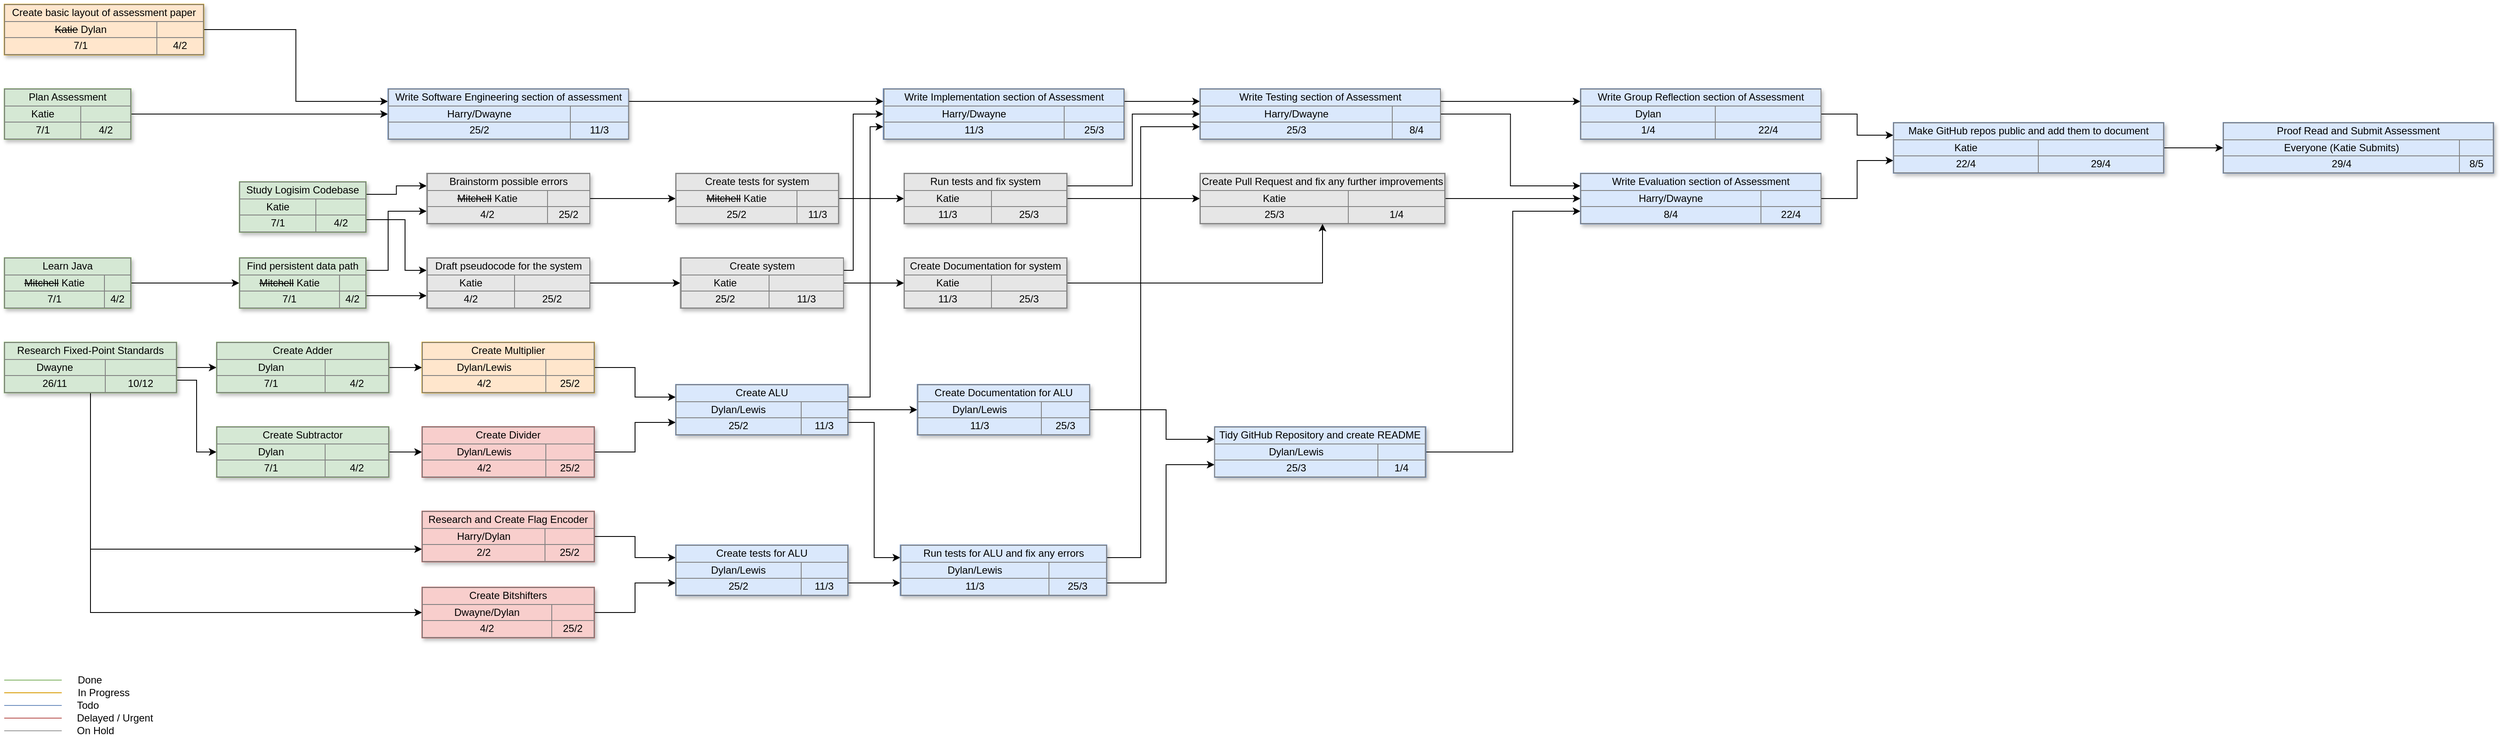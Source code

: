 <mxfile version="26.0.11">
  <diagram name="Page-1" id="9c096ad6-e400-ecc8-3e38-643d2caac077">
    <mxGraphModel dx="1514" dy="840" grid="1" gridSize="10" guides="1" tooltips="1" connect="1" arrows="1" fold="1" page="1" pageScale="1.5" pageWidth="1169" pageHeight="826" background="none" math="0" shadow="0">
      <root>
        <mxCell id="0" style=";html=1;" />
        <mxCell id="1" style=";html=1;" parent="0" />
        <mxCell id="gGv6lIWJ9ENg9R5ONtzX-25" style="edgeStyle=orthogonalEdgeStyle;rounded=0;orthogonalLoop=1;jettySize=auto;html=1;" parent="1" source="30e23a8a0b95c500-1" target="gGv6lIWJ9ENg9R5ONtzX-17" edge="1">
          <mxGeometry relative="1" as="geometry" />
        </mxCell>
        <mxCell id="30e23a8a0b95c500-1" value="&lt;table border=&quot;1&quot; width=&quot;100%&quot; style=&quot;width: 100% ; height: 100% ; border-collapse: collapse&quot;&gt;&lt;tbody&gt;&lt;tr&gt;&lt;td colspan=&quot;2&quot; align=&quot;center&quot;&gt;&lt;font style=&quot;font-size: 12px;&quot;&gt;Plan Assessment&lt;/font&gt;&lt;/td&gt;&lt;/tr&gt;&lt;tr&gt;&lt;td align=&quot;center&quot;&gt;Katie&lt;/td&gt;&lt;td align=&quot;center&quot;&gt;&lt;/td&gt;&lt;/tr&gt;&lt;tr&gt;&lt;td align=&quot;center&quot;&gt;7/1&lt;/td&gt;&lt;td align=&quot;center&quot;&gt;&lt;font style=&quot;font-size: 12px;&quot;&gt;4/2&lt;/font&gt;&lt;/td&gt;&lt;/tr&gt;&lt;/tbody&gt;&lt;/table&gt;" style="text;html=1;strokeColor=#82b366;fillColor=#d5e8d4;overflow=fill;rounded=0;shadow=1;fontSize=12;align=center;" parent="1" vertex="1">
          <mxGeometry x="46" y="110" width="150" height="60" as="geometry" />
        </mxCell>
        <mxCell id="3cfceab9cabfe5b9-59" value="" style="line;strokeWidth=1;html=1;rounded=1;fontSize=12;align=center;verticalAlign=middle;strokeColor=#82b366;endFill=1;endArrow=classic;endSize=10;startSize=10;fillColor=#d5e8d4;" parent="1" vertex="1">
          <mxGeometry x="46" y="805" width="68" height="10" as="geometry" />
        </mxCell>
        <mxCell id="3cfceab9cabfe5b9-60" value="Done" style="text;html=1;strokeColor=none;fillColor=none;align=left;verticalAlign=middle;whiteSpace=wrap;rounded=0;shadow=1;fontSize=12;" parent="1" vertex="1">
          <mxGeometry x="131" y="800" width="143" height="20" as="geometry" />
        </mxCell>
        <mxCell id="NQhK0U39sm8DPvGssOTN-1" value="" style="line;strokeWidth=1;html=1;rounded=1;fontSize=12;align=center;verticalAlign=middle;strokeColor=#d79b00;endFill=1;endArrow=classic;endSize=10;startSize=10;fillColor=#ffe6cc;" parent="1" vertex="1">
          <mxGeometry x="46" y="820" width="68" height="10" as="geometry" />
        </mxCell>
        <mxCell id="NQhK0U39sm8DPvGssOTN-2" value="In Progress" style="text;html=1;strokeColor=none;fillColor=none;align=left;verticalAlign=middle;whiteSpace=wrap;rounded=0;shadow=1;fontSize=12;" parent="1" vertex="1">
          <mxGeometry x="131" y="815" width="143" height="20" as="geometry" />
        </mxCell>
        <mxCell id="NQhK0U39sm8DPvGssOTN-3" value="" style="line;strokeWidth=1;html=1;rounded=1;fontSize=12;align=center;verticalAlign=middle;strokeColor=#6c8ebf;endFill=1;endArrow=classic;endSize=10;startSize=10;fillColor=#dae8fc;" parent="1" vertex="1">
          <mxGeometry x="46" y="835" width="68" height="10" as="geometry" />
        </mxCell>
        <mxCell id="NQhK0U39sm8DPvGssOTN-4" value="Todo" style="text;html=1;strokeColor=none;fillColor=none;align=left;verticalAlign=middle;whiteSpace=wrap;rounded=0;shadow=1;fontSize=12;" parent="1" vertex="1">
          <mxGeometry x="129.5" y="830" width="143" height="20" as="geometry" />
        </mxCell>
        <mxCell id="NQhK0U39sm8DPvGssOTN-5" value="" style="line;strokeWidth=1;html=1;rounded=1;fontSize=12;align=center;verticalAlign=middle;strokeColor=#b85450;endFill=1;endArrow=classic;endSize=10;startSize=10;fillColor=#f8cecc;" parent="1" vertex="1">
          <mxGeometry x="46" y="850" width="68" height="10" as="geometry" />
        </mxCell>
        <mxCell id="NQhK0U39sm8DPvGssOTN-6" value="Delayed / Urgent" style="text;html=1;strokeColor=none;fillColor=none;align=left;verticalAlign=middle;whiteSpace=wrap;rounded=0;shadow=1;fontSize=12;" parent="1" vertex="1">
          <mxGeometry x="129.5" y="845" width="143" height="20" as="geometry" />
        </mxCell>
        <mxCell id="NQhK0U39sm8DPvGssOTN-23" style="edgeStyle=orthogonalEdgeStyle;rounded=0;orthogonalLoop=1;jettySize=auto;html=1;entryX=0;entryY=0.5;entryDx=0;entryDy=0;" parent="1" source="NQhK0U39sm8DPvGssOTN-21" target="NQhK0U39sm8DPvGssOTN-22" edge="1">
          <mxGeometry relative="1" as="geometry" />
        </mxCell>
        <mxCell id="NQhK0U39sm8DPvGssOTN-21" value="&lt;table border=&quot;1&quot; width=&quot;100%&quot; style=&quot;width: 100% ; height: 100% ; border-collapse: collapse&quot;&gt;&lt;tbody&gt;&lt;tr&gt;&lt;td colspan=&quot;2&quot; align=&quot;center&quot;&gt;Learn Java&lt;/td&gt;&lt;/tr&gt;&lt;tr&gt;&lt;td align=&quot;center&quot;&gt;&lt;strike&gt;Mitchell&lt;/strike&gt; Katie&lt;/td&gt;&lt;td align=&quot;center&quot;&gt;&lt;/td&gt;&lt;/tr&gt;&lt;tr&gt;&lt;td align=&quot;center&quot;&gt;7/1&lt;/td&gt;&lt;td align=&quot;center&quot;&gt;&lt;font style=&quot;font-size: 12px;&quot;&gt;4/2&lt;/font&gt;&lt;/td&gt;&lt;/tr&gt;&lt;/tbody&gt;&lt;/table&gt;" style="text;html=1;strokeColor=#82b366;fillColor=#d5e8d4;overflow=fill;rounded=0;shadow=1;fontSize=12;align=center;" parent="1" vertex="1">
          <mxGeometry x="46" y="310" width="150" height="60" as="geometry" />
        </mxCell>
        <mxCell id="ScTZ5tgznF-HYX2VVi3q-26" style="edgeStyle=orthogonalEdgeStyle;rounded=0;orthogonalLoop=1;jettySize=auto;html=1;exitX=1;exitY=0.75;exitDx=0;exitDy=0;entryX=0;entryY=0.75;entryDx=0;entryDy=0;" edge="1" parent="1" source="NQhK0U39sm8DPvGssOTN-22" target="gGv6lIWJ9ENg9R5ONtzX-1">
          <mxGeometry relative="1" as="geometry" />
        </mxCell>
        <mxCell id="ScTZ5tgznF-HYX2VVi3q-29" style="edgeStyle=orthogonalEdgeStyle;rounded=0;orthogonalLoop=1;jettySize=auto;html=1;exitX=1;exitY=0.25;exitDx=0;exitDy=0;entryX=0;entryY=0.75;entryDx=0;entryDy=0;" edge="1" parent="1" source="NQhK0U39sm8DPvGssOTN-22" target="gGv6lIWJ9ENg9R5ONtzX-2">
          <mxGeometry relative="1" as="geometry">
            <Array as="points">
              <mxPoint x="500" y="325" />
              <mxPoint x="500" y="255" />
            </Array>
          </mxGeometry>
        </mxCell>
        <mxCell id="NQhK0U39sm8DPvGssOTN-22" value="&lt;table border=&quot;1&quot; width=&quot;100%&quot; style=&quot;width: 100% ; height: 100% ; border-collapse: collapse&quot;&gt;&lt;tbody&gt;&lt;tr&gt;&lt;td colspan=&quot;2&quot; align=&quot;center&quot;&gt;Find persistent data path&lt;/td&gt;&lt;/tr&gt;&lt;tr&gt;&lt;td align=&quot;center&quot;&gt;&lt;strike&gt;Mitchell&lt;/strike&gt;&amp;nbsp;Katie&lt;/td&gt;&lt;td align=&quot;center&quot;&gt;&lt;/td&gt;&lt;/tr&gt;&lt;tr&gt;&lt;td align=&quot;center&quot;&gt;7/1&lt;/td&gt;&lt;td align=&quot;center&quot;&gt;&lt;font style=&quot;font-size: 12px;&quot;&gt;4/2&lt;/font&gt;&lt;/td&gt;&lt;/tr&gt;&lt;/tbody&gt;&lt;/table&gt;" style="text;html=1;strokeColor=#82b366;fillColor=#d5e8d4;overflow=fill;rounded=0;shadow=1;fontSize=12;align=center;" parent="1" vertex="1">
          <mxGeometry x="324" y="310" width="150" height="60" as="geometry" />
        </mxCell>
        <mxCell id="NQhK0U39sm8DPvGssOTN-28" style="edgeStyle=orthogonalEdgeStyle;rounded=0;orthogonalLoop=1;jettySize=auto;html=1;entryX=0;entryY=0.5;entryDx=0;entryDy=0;" parent="1" source="NQhK0U39sm8DPvGssOTN-24" target="NQhK0U39sm8DPvGssOTN-26" edge="1">
          <mxGeometry relative="1" as="geometry" />
        </mxCell>
        <mxCell id="NQhK0U39sm8DPvGssOTN-38" style="edgeStyle=orthogonalEdgeStyle;rounded=0;orthogonalLoop=1;jettySize=auto;html=1;entryX=0;entryY=0.75;entryDx=0;entryDy=0;" parent="1" source="NQhK0U39sm8DPvGssOTN-24" target="NQhK0U39sm8DPvGssOTN-36" edge="1">
          <mxGeometry relative="1" as="geometry">
            <Array as="points">
              <mxPoint x="148" y="655" />
            </Array>
          </mxGeometry>
        </mxCell>
        <mxCell id="NQhK0U39sm8DPvGssOTN-40" style="edgeStyle=orthogonalEdgeStyle;rounded=0;orthogonalLoop=1;jettySize=auto;html=1;entryX=0;entryY=0.5;entryDx=0;entryDy=0;" parent="1" source="NQhK0U39sm8DPvGssOTN-24" target="NQhK0U39sm8DPvGssOTN-39" edge="1">
          <mxGeometry relative="1" as="geometry">
            <Array as="points">
              <mxPoint x="148" y="730" />
            </Array>
          </mxGeometry>
        </mxCell>
        <mxCell id="ScTZ5tgznF-HYX2VVi3q-30" style="edgeStyle=orthogonalEdgeStyle;rounded=0;orthogonalLoop=1;jettySize=auto;html=1;exitX=1;exitY=0.75;exitDx=0;exitDy=0;entryX=0;entryY=0.5;entryDx=0;entryDy=0;" edge="1" parent="1" source="NQhK0U39sm8DPvGssOTN-24" target="NQhK0U39sm8DPvGssOTN-27">
          <mxGeometry relative="1" as="geometry" />
        </mxCell>
        <mxCell id="NQhK0U39sm8DPvGssOTN-24" value="&lt;table border=&quot;1&quot; width=&quot;100%&quot; style=&quot;width: 100% ; height: 100% ; border-collapse: collapse&quot;&gt;&lt;tbody&gt;&lt;tr&gt;&lt;td colspan=&quot;2&quot; align=&quot;center&quot;&gt;Research Fixed-Point Standards&lt;/td&gt;&lt;/tr&gt;&lt;tr&gt;&lt;td align=&quot;center&quot;&gt;Dwayne&lt;/td&gt;&lt;td align=&quot;center&quot;&gt;&lt;/td&gt;&lt;/tr&gt;&lt;tr&gt;&lt;td align=&quot;center&quot;&gt;26/11&lt;/td&gt;&lt;td align=&quot;center&quot;&gt;&lt;font style=&quot;font-size: 12px;&quot;&gt;10/12&lt;/font&gt;&lt;/td&gt;&lt;/tr&gt;&lt;/tbody&gt;&lt;/table&gt;" style="text;html=1;strokeColor=#82b366;fillColor=#d5e8d4;overflow=fill;rounded=0;shadow=1;fontSize=12;align=center;" parent="1" vertex="1">
          <mxGeometry x="46" y="410" width="204" height="60" as="geometry" />
        </mxCell>
        <mxCell id="NQhK0U39sm8DPvGssOTN-34" style="edgeStyle=orthogonalEdgeStyle;rounded=0;orthogonalLoop=1;jettySize=auto;html=1;" parent="1" source="NQhK0U39sm8DPvGssOTN-26" target="NQhK0U39sm8DPvGssOTN-32" edge="1">
          <mxGeometry relative="1" as="geometry" />
        </mxCell>
        <mxCell id="NQhK0U39sm8DPvGssOTN-26" value="&lt;table border=&quot;1&quot; width=&quot;100%&quot; style=&quot;width: 100% ; height: 100% ; border-collapse: collapse&quot;&gt;&lt;tbody&gt;&lt;tr&gt;&lt;td colspan=&quot;2&quot; align=&quot;center&quot;&gt;Create Adder&lt;/td&gt;&lt;/tr&gt;&lt;tr&gt;&lt;td align=&quot;center&quot;&gt;Dylan&lt;/td&gt;&lt;td align=&quot;center&quot;&gt;&lt;/td&gt;&lt;/tr&gt;&lt;tr&gt;&lt;td align=&quot;center&quot;&gt;7/1&lt;/td&gt;&lt;td align=&quot;center&quot;&gt;&lt;font style=&quot;font-size: 12px;&quot;&gt;4/2&lt;/font&gt;&lt;/td&gt;&lt;/tr&gt;&lt;/tbody&gt;&lt;/table&gt;" style="text;html=1;strokeColor=#82b366;fillColor=#d5e8d4;overflow=fill;rounded=0;shadow=1;fontSize=12;align=center;" parent="1" vertex="1">
          <mxGeometry x="297" y="410" width="204" height="60" as="geometry" />
        </mxCell>
        <mxCell id="NQhK0U39sm8DPvGssOTN-35" style="edgeStyle=orthogonalEdgeStyle;rounded=0;orthogonalLoop=1;jettySize=auto;html=1;" parent="1" source="NQhK0U39sm8DPvGssOTN-27" target="NQhK0U39sm8DPvGssOTN-33" edge="1">
          <mxGeometry relative="1" as="geometry" />
        </mxCell>
        <mxCell id="NQhK0U39sm8DPvGssOTN-27" value="&lt;table border=&quot;1&quot; width=&quot;100%&quot; style=&quot;width: 100% ; height: 100% ; border-collapse: collapse&quot;&gt;&lt;tbody&gt;&lt;tr&gt;&lt;td colspan=&quot;2&quot; align=&quot;center&quot;&gt;Create Subtractor&lt;/td&gt;&lt;/tr&gt;&lt;tr&gt;&lt;td align=&quot;center&quot;&gt;Dylan&lt;/td&gt;&lt;td align=&quot;center&quot;&gt;&lt;/td&gt;&lt;/tr&gt;&lt;tr&gt;&lt;td align=&quot;center&quot;&gt;7/1&lt;/td&gt;&lt;td align=&quot;center&quot;&gt;&lt;font style=&quot;font-size: 12px;&quot;&gt;4/2&lt;/font&gt;&lt;/td&gt;&lt;/tr&gt;&lt;/tbody&gt;&lt;/table&gt;" style="text;html=1;strokeColor=#82b366;fillColor=#d5e8d4;overflow=fill;rounded=0;shadow=1;fontSize=12;align=center;" parent="1" vertex="1">
          <mxGeometry x="297" y="510" width="204" height="60" as="geometry" />
        </mxCell>
        <mxCell id="ScTZ5tgznF-HYX2VVi3q-27" style="edgeStyle=orthogonalEdgeStyle;rounded=0;orthogonalLoop=1;jettySize=auto;html=1;exitX=1;exitY=0.25;exitDx=0;exitDy=0;entryX=0;entryY=0.25;entryDx=0;entryDy=0;" edge="1" parent="1" source="NQhK0U39sm8DPvGssOTN-31" target="gGv6lIWJ9ENg9R5ONtzX-2">
          <mxGeometry relative="1" as="geometry" />
        </mxCell>
        <mxCell id="ScTZ5tgznF-HYX2VVi3q-28" style="edgeStyle=orthogonalEdgeStyle;rounded=0;orthogonalLoop=1;jettySize=auto;html=1;exitX=1;exitY=0.75;exitDx=0;exitDy=0;entryX=0;entryY=0.25;entryDx=0;entryDy=0;" edge="1" parent="1" source="NQhK0U39sm8DPvGssOTN-31" target="gGv6lIWJ9ENg9R5ONtzX-1">
          <mxGeometry relative="1" as="geometry">
            <Array as="points">
              <mxPoint x="520" y="265" />
              <mxPoint x="520" y="325" />
            </Array>
          </mxGeometry>
        </mxCell>
        <mxCell id="NQhK0U39sm8DPvGssOTN-31" value="&lt;table border=&quot;1&quot; width=&quot;100%&quot; style=&quot;width: 100% ; height: 100% ; border-collapse: collapse&quot;&gt;&lt;tbody&gt;&lt;tr&gt;&lt;td colspan=&quot;2&quot; align=&quot;center&quot;&gt;Study Logisim Codebase&lt;/td&gt;&lt;/tr&gt;&lt;tr&gt;&lt;td align=&quot;center&quot;&gt;Katie&lt;/td&gt;&lt;td align=&quot;center&quot;&gt;&lt;/td&gt;&lt;/tr&gt;&lt;tr&gt;&lt;td align=&quot;center&quot;&gt;7/1&lt;/td&gt;&lt;td align=&quot;center&quot;&gt;&lt;font style=&quot;font-size: 12px;&quot;&gt;4/2&lt;/font&gt;&lt;/td&gt;&lt;/tr&gt;&lt;/tbody&gt;&lt;/table&gt;" style="text;html=1;strokeColor=#82b366;fillColor=#d5e8d4;overflow=fill;rounded=0;shadow=1;fontSize=12;align=center;" parent="1" vertex="1">
          <mxGeometry x="324" y="220" width="150" height="60" as="geometry" />
        </mxCell>
        <mxCell id="ScTZ5tgznF-HYX2VVi3q-18" style="edgeStyle=orthogonalEdgeStyle;rounded=0;orthogonalLoop=1;jettySize=auto;html=1;exitX=1;exitY=0.5;exitDx=0;exitDy=0;entryX=0;entryY=0.25;entryDx=0;entryDy=0;" edge="1" parent="1" source="NQhK0U39sm8DPvGssOTN-32" target="NQhK0U39sm8DPvGssOTN-42">
          <mxGeometry relative="1" as="geometry" />
        </mxCell>
        <mxCell id="NQhK0U39sm8DPvGssOTN-32" value="&lt;table border=&quot;1&quot; width=&quot;100%&quot; style=&quot;width: 100% ; height: 100% ; border-collapse: collapse&quot;&gt;&lt;tbody&gt;&lt;tr&gt;&lt;td colspan=&quot;2&quot; align=&quot;center&quot;&gt;Create Multiplier&lt;/td&gt;&lt;/tr&gt;&lt;tr&gt;&lt;td align=&quot;center&quot;&gt;Dylan/Lewis&lt;/td&gt;&lt;td align=&quot;center&quot;&gt;&lt;/td&gt;&lt;/tr&gt;&lt;tr&gt;&lt;td align=&quot;center&quot;&gt;4/2&lt;/td&gt;&lt;td align=&quot;center&quot;&gt;25/2&lt;/td&gt;&lt;/tr&gt;&lt;/tbody&gt;&lt;/table&gt;" style="text;html=1;strokeColor=#D79B00;fillColor=#FFE6CC;overflow=fill;rounded=0;shadow=1;fontSize=12;align=center;" parent="1" vertex="1">
          <mxGeometry x="540" y="410" width="204" height="60" as="geometry" />
        </mxCell>
        <mxCell id="ScTZ5tgznF-HYX2VVi3q-19" style="edgeStyle=orthogonalEdgeStyle;rounded=0;orthogonalLoop=1;jettySize=auto;html=1;exitX=1;exitY=0.5;exitDx=0;exitDy=0;entryX=0;entryY=0.75;entryDx=0;entryDy=0;" edge="1" parent="1" source="NQhK0U39sm8DPvGssOTN-33" target="NQhK0U39sm8DPvGssOTN-42">
          <mxGeometry relative="1" as="geometry" />
        </mxCell>
        <mxCell id="NQhK0U39sm8DPvGssOTN-33" value="&lt;table border=&quot;1&quot; width=&quot;100%&quot; style=&quot;width: 100% ; height: 100% ; border-collapse: collapse&quot;&gt;&lt;tbody&gt;&lt;tr&gt;&lt;td colspan=&quot;2&quot; align=&quot;center&quot;&gt;Create Divider&lt;/td&gt;&lt;/tr&gt;&lt;tr&gt;&lt;td align=&quot;center&quot;&gt;Dylan/Lewis&lt;/td&gt;&lt;td align=&quot;center&quot;&gt;&lt;/td&gt;&lt;/tr&gt;&lt;tr&gt;&lt;td align=&quot;center&quot;&gt;4/2&lt;/td&gt;&lt;td align=&quot;center&quot;&gt;&lt;font style=&quot;font-size: 12px;&quot;&gt;25/2&lt;/font&gt;&lt;/td&gt;&lt;/tr&gt;&lt;/tbody&gt;&lt;/table&gt;" style="text;html=1;strokeColor=#b85450;fillColor=#f8cecc;overflow=fill;rounded=0;shadow=1;fontSize=12;align=center;" parent="1" vertex="1">
          <mxGeometry x="540" y="510" width="204" height="60" as="geometry" />
        </mxCell>
        <mxCell id="ScTZ5tgznF-HYX2VVi3q-20" style="edgeStyle=orthogonalEdgeStyle;rounded=0;orthogonalLoop=1;jettySize=auto;html=1;exitX=1;exitY=0.5;exitDx=0;exitDy=0;entryX=0;entryY=0.25;entryDx=0;entryDy=0;" edge="1" parent="1" source="NQhK0U39sm8DPvGssOTN-36" target="NQhK0U39sm8DPvGssOTN-41">
          <mxGeometry relative="1" as="geometry" />
        </mxCell>
        <mxCell id="NQhK0U39sm8DPvGssOTN-36" value="&lt;table border=&quot;1&quot; width=&quot;100%&quot; style=&quot;width: 100% ; height: 100% ; border-collapse: collapse&quot;&gt;&lt;tbody&gt;&lt;tr&gt;&lt;td colspan=&quot;2&quot; align=&quot;center&quot;&gt;Research and Create Flag Encoder&lt;/td&gt;&lt;/tr&gt;&lt;tr&gt;&lt;td align=&quot;center&quot;&gt;Harry/Dylan&lt;/td&gt;&lt;td align=&quot;center&quot;&gt;&lt;/td&gt;&lt;/tr&gt;&lt;tr&gt;&lt;td align=&quot;center&quot;&gt;2/2&lt;/td&gt;&lt;td align=&quot;center&quot;&gt;25/2&lt;/td&gt;&lt;/tr&gt;&lt;/tbody&gt;&lt;/table&gt;" style="text;html=1;strokeColor=#B85450;fillColor=#F8CECC;overflow=fill;rounded=0;shadow=1;fontSize=12;align=center;" parent="1" vertex="1">
          <mxGeometry x="540" y="610" width="204" height="60" as="geometry" />
        </mxCell>
        <mxCell id="ScTZ5tgznF-HYX2VVi3q-21" style="edgeStyle=orthogonalEdgeStyle;rounded=0;orthogonalLoop=1;jettySize=auto;html=1;exitX=1;exitY=0.5;exitDx=0;exitDy=0;entryX=0;entryY=0.75;entryDx=0;entryDy=0;" edge="1" parent="1" source="NQhK0U39sm8DPvGssOTN-39" target="NQhK0U39sm8DPvGssOTN-41">
          <mxGeometry relative="1" as="geometry" />
        </mxCell>
        <mxCell id="NQhK0U39sm8DPvGssOTN-39" value="&lt;table border=&quot;1&quot; width=&quot;100%&quot; style=&quot;width: 100% ; height: 100% ; border-collapse: collapse&quot;&gt;&lt;tbody&gt;&lt;tr&gt;&lt;td colspan=&quot;2&quot; align=&quot;center&quot;&gt;Create Bitshifters&lt;/td&gt;&lt;/tr&gt;&lt;tr&gt;&lt;td align=&quot;center&quot;&gt;Dwayne/Dylan&lt;/td&gt;&lt;td align=&quot;center&quot;&gt;&lt;/td&gt;&lt;/tr&gt;&lt;tr&gt;&lt;td align=&quot;center&quot;&gt;4/2&lt;/td&gt;&lt;td align=&quot;center&quot;&gt;25/2&lt;/td&gt;&lt;/tr&gt;&lt;/tbody&gt;&lt;/table&gt;" style="text;html=1;overflow=fill;rounded=0;shadow=1;fontSize=12;align=center;strokeColor=#B85450;fillColor=#F8CECC;" parent="1" vertex="1">
          <mxGeometry x="540" y="700" width="204" height="60" as="geometry" />
        </mxCell>
        <mxCell id="ScTZ5tgznF-HYX2VVi3q-13" style="edgeStyle=orthogonalEdgeStyle;rounded=0;orthogonalLoop=1;jettySize=auto;html=1;exitX=1;exitY=0.75;exitDx=0;exitDy=0;entryX=0;entryY=0.75;entryDx=0;entryDy=0;" edge="1" parent="1" source="NQhK0U39sm8DPvGssOTN-41" target="gGv6lIWJ9ENg9R5ONtzX-35">
          <mxGeometry relative="1" as="geometry" />
        </mxCell>
        <mxCell id="NQhK0U39sm8DPvGssOTN-41" value="&lt;table border=&quot;1&quot; width=&quot;100%&quot; style=&quot;width: 100% ; height: 100% ; border-collapse: collapse&quot;&gt;&lt;tbody&gt;&lt;tr&gt;&lt;td colspan=&quot;2&quot; align=&quot;center&quot;&gt;Create tests for ALU&lt;/td&gt;&lt;/tr&gt;&lt;tr&gt;&lt;td align=&quot;center&quot;&gt;Dylan/Lewis&lt;br&gt;&lt;/td&gt;&lt;td align=&quot;center&quot;&gt;&lt;/td&gt;&lt;/tr&gt;&lt;tr&gt;&lt;td align=&quot;center&quot;&gt;25/2&lt;/td&gt;&lt;td align=&quot;center&quot;&gt;11/3&lt;/td&gt;&lt;/tr&gt;&lt;/tbody&gt;&lt;/table&gt;" style="text;html=1;strokeColor=#6c8ebf;fillColor=#dae8fc;overflow=fill;rounded=0;shadow=1;fontSize=12;align=center;" parent="1" vertex="1">
          <mxGeometry x="840" y="650" width="204" height="60" as="geometry" />
        </mxCell>
        <mxCell id="gGv6lIWJ9ENg9R5ONtzX-36" value="" style="edgeStyle=orthogonalEdgeStyle;rounded=0;orthogonalLoop=1;jettySize=auto;html=1;" parent="1" source="NQhK0U39sm8DPvGssOTN-42" target="gGv6lIWJ9ENg9R5ONtzX-34" edge="1">
          <mxGeometry relative="1" as="geometry" />
        </mxCell>
        <mxCell id="ScTZ5tgznF-HYX2VVi3q-14" style="edgeStyle=orthogonalEdgeStyle;rounded=0;orthogonalLoop=1;jettySize=auto;html=1;exitX=1;exitY=0.75;exitDx=0;exitDy=0;entryX=0;entryY=0.25;entryDx=0;entryDy=0;" edge="1" parent="1" source="NQhK0U39sm8DPvGssOTN-42" target="gGv6lIWJ9ENg9R5ONtzX-35">
          <mxGeometry relative="1" as="geometry" />
        </mxCell>
        <mxCell id="ScTZ5tgznF-HYX2VVi3q-15" style="edgeStyle=orthogonalEdgeStyle;rounded=0;orthogonalLoop=1;jettySize=auto;html=1;exitX=1;exitY=0.25;exitDx=0;exitDy=0;entryX=0;entryY=0.75;entryDx=0;entryDy=0;" edge="1" parent="1" source="NQhK0U39sm8DPvGssOTN-42" target="gGv6lIWJ9ENg9R5ONtzX-27">
          <mxGeometry relative="1" as="geometry">
            <Array as="points">
              <mxPoint x="1070" y="475" />
              <mxPoint x="1070" y="155" />
            </Array>
          </mxGeometry>
        </mxCell>
        <mxCell id="NQhK0U39sm8DPvGssOTN-42" value="&lt;table border=&quot;1&quot; width=&quot;100%&quot; style=&quot;width: 100% ; height: 100% ; border-collapse: collapse&quot;&gt;&lt;tbody&gt;&lt;tr&gt;&lt;td colspan=&quot;2&quot; align=&quot;center&quot;&gt;Create ALU&lt;/td&gt;&lt;/tr&gt;&lt;tr&gt;&lt;td align=&quot;center&quot;&gt;Dylan/Lewis&lt;/td&gt;&lt;td align=&quot;center&quot;&gt;&lt;/td&gt;&lt;/tr&gt;&lt;tr&gt;&lt;td align=&quot;center&quot;&gt;25/2&lt;/td&gt;&lt;td align=&quot;center&quot;&gt;&lt;font style=&quot;font-size: 12px;&quot;&gt;11/3&lt;/font&gt;&lt;/td&gt;&lt;/tr&gt;&lt;/tbody&gt;&lt;/table&gt;" style="text;html=1;strokeColor=#6c8ebf;fillColor=#dae8fc;overflow=fill;rounded=0;shadow=1;fontSize=12;align=center;" parent="1" vertex="1">
          <mxGeometry x="840" y="460" width="204" height="60" as="geometry" />
        </mxCell>
        <mxCell id="gGv6lIWJ9ENg9R5ONtzX-22" style="edgeStyle=orthogonalEdgeStyle;rounded=0;orthogonalLoop=1;jettySize=auto;html=1;" parent="1" source="gGv6lIWJ9ENg9R5ONtzX-1" target="gGv6lIWJ9ENg9R5ONtzX-19" edge="1">
          <mxGeometry relative="1" as="geometry" />
        </mxCell>
        <mxCell id="gGv6lIWJ9ENg9R5ONtzX-1" value="&lt;table border=&quot;1&quot; width=&quot;100%&quot; style=&quot;width: 100% ; height: 100% ; border-collapse: collapse&quot;&gt;&lt;tbody&gt;&lt;tr&gt;&lt;td colspan=&quot;2&quot; align=&quot;center&quot;&gt;Draft pseudocode for the system&lt;/td&gt;&lt;/tr&gt;&lt;tr&gt;&lt;td align=&quot;center&quot;&gt;Katie&lt;/td&gt;&lt;td align=&quot;center&quot;&gt;&lt;/td&gt;&lt;/tr&gt;&lt;tr&gt;&lt;td align=&quot;center&quot;&gt;4/2&lt;/td&gt;&lt;td align=&quot;center&quot;&gt;&lt;font style=&quot;font-size: 12px;&quot;&gt;25/2&lt;/font&gt;&lt;/td&gt;&lt;/tr&gt;&lt;/tbody&gt;&lt;/table&gt;" style="text;html=1;strokeColor=#999999;fillColor=#E6E6E6;overflow=fill;rounded=0;shadow=1;fontSize=12;align=center;" parent="1" vertex="1">
          <mxGeometry x="545.5" y="310" width="193" height="60" as="geometry" />
        </mxCell>
        <mxCell id="gGv6lIWJ9ENg9R5ONtzX-23" style="edgeStyle=orthogonalEdgeStyle;rounded=0;orthogonalLoop=1;jettySize=auto;html=1;" parent="1" source="gGv6lIWJ9ENg9R5ONtzX-2" target="gGv6lIWJ9ENg9R5ONtzX-3" edge="1">
          <mxGeometry relative="1" as="geometry" />
        </mxCell>
        <mxCell id="gGv6lIWJ9ENg9R5ONtzX-2" value="&lt;table border=&quot;1&quot; width=&quot;100%&quot; style=&quot;width: 100% ; height: 100% ; border-collapse: collapse&quot;&gt;&lt;tbody&gt;&lt;tr&gt;&lt;td colspan=&quot;2&quot; align=&quot;center&quot;&gt;Brainstorm possible errors&lt;/td&gt;&lt;/tr&gt;&lt;tr&gt;&lt;td align=&quot;center&quot;&gt;&lt;strike&gt;Mitchell&lt;/strike&gt;&amp;nbsp;Katie&lt;/td&gt;&lt;td align=&quot;center&quot;&gt;&lt;/td&gt;&lt;/tr&gt;&lt;tr&gt;&lt;td align=&quot;center&quot;&gt;4/2&lt;/td&gt;&lt;td align=&quot;center&quot;&gt;&lt;font style=&quot;font-size: 12px;&quot;&gt;25/2&lt;/font&gt;&lt;/td&gt;&lt;/tr&gt;&lt;/tbody&gt;&lt;/table&gt;" style="text;html=1;strokeColor=#999999;fillColor=#E6E6E6;overflow=fill;rounded=0;shadow=1;fontSize=12;align=center;" parent="1" vertex="1">
          <mxGeometry x="545.5" y="210" width="193" height="60" as="geometry" />
        </mxCell>
        <mxCell id="gGv6lIWJ9ENg9R5ONtzX-10" style="edgeStyle=orthogonalEdgeStyle;rounded=0;orthogonalLoop=1;jettySize=auto;html=1;entryX=0;entryY=0.5;entryDx=0;entryDy=0;" parent="1" source="gGv6lIWJ9ENg9R5ONtzX-3" target="gGv6lIWJ9ENg9R5ONtzX-4" edge="1">
          <mxGeometry relative="1" as="geometry" />
        </mxCell>
        <mxCell id="gGv6lIWJ9ENg9R5ONtzX-3" value="&lt;table border=&quot;1&quot; width=&quot;100%&quot; style=&quot;width: 100% ; height: 100% ; border-collapse: collapse&quot;&gt;&lt;tbody&gt;&lt;tr&gt;&lt;td colspan=&quot;2&quot; align=&quot;center&quot;&gt;Create tests for system&lt;/td&gt;&lt;/tr&gt;&lt;tr&gt;&lt;td align=&quot;center&quot;&gt;&lt;strike&gt;Mitchell&lt;/strike&gt;&amp;nbsp;Katie&lt;/td&gt;&lt;td align=&quot;center&quot;&gt;&lt;/td&gt;&lt;/tr&gt;&lt;tr&gt;&lt;td align=&quot;center&quot;&gt;25/2&lt;/td&gt;&lt;td align=&quot;center&quot;&gt;&lt;font style=&quot;font-size: 12px;&quot;&gt;11/3&lt;/font&gt;&lt;/td&gt;&lt;/tr&gt;&lt;/tbody&gt;&lt;/table&gt;" style="text;html=1;strokeColor=#999999;fillColor=#E6E6E6;overflow=fill;rounded=0;shadow=1;fontSize=12;align=center;" parent="1" vertex="1">
          <mxGeometry x="840" y="210" width="193" height="60" as="geometry" />
        </mxCell>
        <mxCell id="gGv6lIWJ9ENg9R5ONtzX-11" style="edgeStyle=orthogonalEdgeStyle;rounded=0;orthogonalLoop=1;jettySize=auto;html=1;entryX=0;entryY=0.5;entryDx=0;entryDy=0;" parent="1" source="gGv6lIWJ9ENg9R5ONtzX-4" target="gGv6lIWJ9ENg9R5ONtzX-5" edge="1">
          <mxGeometry relative="1" as="geometry" />
        </mxCell>
        <mxCell id="ScTZ5tgznF-HYX2VVi3q-10" style="edgeStyle=orthogonalEdgeStyle;rounded=0;orthogonalLoop=1;jettySize=auto;html=1;exitX=1;exitY=0.25;exitDx=0;exitDy=0;entryX=0;entryY=0.5;entryDx=0;entryDy=0;" edge="1" parent="1" source="gGv6lIWJ9ENg9R5ONtzX-4" target="gGv6lIWJ9ENg9R5ONtzX-42">
          <mxGeometry relative="1" as="geometry">
            <Array as="points">
              <mxPoint x="1380" y="225" />
              <mxPoint x="1380" y="140" />
            </Array>
          </mxGeometry>
        </mxCell>
        <mxCell id="gGv6lIWJ9ENg9R5ONtzX-4" value="&lt;table border=&quot;1&quot; width=&quot;100%&quot; style=&quot;width: 100% ; height: 100% ; border-collapse: collapse&quot;&gt;&lt;tbody&gt;&lt;tr&gt;&lt;td colspan=&quot;2&quot; align=&quot;center&quot;&gt;Run tests and fix system&lt;/td&gt;&lt;/tr&gt;&lt;tr&gt;&lt;td align=&quot;center&quot;&gt;Katie&lt;/td&gt;&lt;td align=&quot;center&quot;&gt;&lt;/td&gt;&lt;/tr&gt;&lt;tr&gt;&lt;td align=&quot;center&quot;&gt;11/3&lt;/td&gt;&lt;td align=&quot;center&quot;&gt;&lt;font style=&quot;font-size: 12px;&quot;&gt;25/3&lt;/font&gt;&lt;/td&gt;&lt;/tr&gt;&lt;/tbody&gt;&lt;/table&gt;" style="text;html=1;strokeColor=#999999;fillColor=#E6E6E6;overflow=fill;rounded=0;shadow=1;fontSize=12;align=center;" parent="1" vertex="1">
          <mxGeometry x="1110" y="210" width="193" height="60" as="geometry" />
        </mxCell>
        <mxCell id="ScTZ5tgznF-HYX2VVi3q-4" style="edgeStyle=orthogonalEdgeStyle;rounded=0;orthogonalLoop=1;jettySize=auto;html=1;entryX=0;entryY=0.5;entryDx=0;entryDy=0;" edge="1" parent="1" source="gGv6lIWJ9ENg9R5ONtzX-5" target="gGv6lIWJ9ENg9R5ONtzX-46">
          <mxGeometry relative="1" as="geometry" />
        </mxCell>
        <mxCell id="gGv6lIWJ9ENg9R5ONtzX-5" value="&lt;table border=&quot;1&quot; width=&quot;100%&quot; style=&quot;width: 100% ; height: 100% ; border-collapse: collapse&quot;&gt;&lt;tbody&gt;&lt;tr&gt;&lt;td colspan=&quot;2&quot; align=&quot;center&quot;&gt;Create Pull Request and fix any further improvements&lt;/td&gt;&lt;/tr&gt;&lt;tr&gt;&lt;td align=&quot;center&quot;&gt;Katie&lt;/td&gt;&lt;td align=&quot;center&quot;&gt;&lt;/td&gt;&lt;/tr&gt;&lt;tr&gt;&lt;td align=&quot;center&quot;&gt;25/3&lt;/td&gt;&lt;td align=&quot;center&quot;&gt;&lt;font style=&quot;font-size: 12px;&quot;&gt;1/4&lt;/font&gt;&lt;/td&gt;&lt;/tr&gt;&lt;/tbody&gt;&lt;/table&gt;" style="text;html=1;strokeColor=#999999;fillColor=#E6E6E6;overflow=fill;rounded=0;shadow=1;fontSize=12;align=center;" parent="1" vertex="1">
          <mxGeometry x="1460" y="210" width="290" height="60" as="geometry" />
        </mxCell>
        <mxCell id="gGv6lIWJ9ENg9R5ONtzX-14" style="edgeStyle=orthogonalEdgeStyle;rounded=0;orthogonalLoop=1;jettySize=auto;html=1;" parent="1" source="gGv6lIWJ9ENg9R5ONtzX-12" target="gGv6lIWJ9ENg9R5ONtzX-5" edge="1">
          <mxGeometry relative="1" as="geometry" />
        </mxCell>
        <mxCell id="gGv6lIWJ9ENg9R5ONtzX-12" value="&lt;table border=&quot;1&quot; width=&quot;100%&quot; style=&quot;width: 100% ; height: 100% ; border-collapse: collapse&quot;&gt;&lt;tbody&gt;&lt;tr&gt;&lt;td colspan=&quot;2&quot; align=&quot;center&quot;&gt;Create Documentation for system&lt;/td&gt;&lt;/tr&gt;&lt;tr&gt;&lt;td align=&quot;center&quot;&gt;Katie&lt;/td&gt;&lt;td align=&quot;center&quot;&gt;&lt;/td&gt;&lt;/tr&gt;&lt;tr&gt;&lt;td align=&quot;center&quot;&gt;11/3&lt;/td&gt;&lt;td align=&quot;center&quot;&gt;&lt;font style=&quot;font-size: 12px;&quot;&gt;25/3&lt;/font&gt;&lt;/td&gt;&lt;/tr&gt;&lt;/tbody&gt;&lt;/table&gt;" style="text;html=1;strokeColor=#999999;fillColor=#E6E6E6;overflow=fill;rounded=0;shadow=1;fontSize=12;align=center;" parent="1" vertex="1">
          <mxGeometry x="1110" y="310" width="193" height="60" as="geometry" />
        </mxCell>
        <mxCell id="ScTZ5tgznF-HYX2VVi3q-31" style="edgeStyle=orthogonalEdgeStyle;rounded=0;orthogonalLoop=1;jettySize=auto;html=1;entryX=0;entryY=0.25;entryDx=0;entryDy=0;" edge="1" parent="1" source="gGv6lIWJ9ENg9R5ONtzX-15" target="gGv6lIWJ9ENg9R5ONtzX-17">
          <mxGeometry relative="1" as="geometry" />
        </mxCell>
        <mxCell id="gGv6lIWJ9ENg9R5ONtzX-15" value="&lt;table border=&quot;1&quot; width=&quot;100%&quot; style=&quot;width: 100% ; height: 100% ; border-collapse: collapse&quot;&gt;&lt;tbody&gt;&lt;tr&gt;&lt;td colspan=&quot;2&quot; align=&quot;center&quot;&gt;Create basic layout of assessment paper&lt;/td&gt;&lt;/tr&gt;&lt;tr&gt;&lt;td align=&quot;center&quot;&gt;&lt;strike&gt;Katie&lt;/strike&gt; Dylan&lt;/td&gt;&lt;td align=&quot;center&quot;&gt;&lt;/td&gt;&lt;/tr&gt;&lt;tr&gt;&lt;td align=&quot;center&quot;&gt;7/1&lt;/td&gt;&lt;td align=&quot;center&quot;&gt;&lt;font style=&quot;font-size: 12px;&quot;&gt;4/2&lt;/font&gt;&lt;/td&gt;&lt;/tr&gt;&lt;/tbody&gt;&lt;/table&gt;" style="text;html=1;strokeColor=#D79B00;fillColor=#FFE6CC;overflow=fill;rounded=0;shadow=1;fontSize=12;align=center;" parent="1" vertex="1">
          <mxGeometry x="46" y="10" width="236" height="60" as="geometry" />
        </mxCell>
        <mxCell id="ScTZ5tgznF-HYX2VVi3q-16" style="edgeStyle=orthogonalEdgeStyle;rounded=0;orthogonalLoop=1;jettySize=auto;html=1;exitX=1;exitY=0.25;exitDx=0;exitDy=0;entryX=0;entryY=0.25;entryDx=0;entryDy=0;" edge="1" parent="1" source="gGv6lIWJ9ENg9R5ONtzX-17" target="gGv6lIWJ9ENg9R5ONtzX-27">
          <mxGeometry relative="1" as="geometry" />
        </mxCell>
        <mxCell id="gGv6lIWJ9ENg9R5ONtzX-17" value="&lt;table border=&quot;1&quot; width=&quot;100%&quot; style=&quot;width: 100% ; height: 100% ; border-collapse: collapse&quot;&gt;&lt;tbody&gt;&lt;tr&gt;&lt;td colspan=&quot;2&quot; align=&quot;center&quot;&gt;Write Software Engineering section of assessment&lt;/td&gt;&lt;/tr&gt;&lt;tr&gt;&lt;td align=&quot;center&quot;&gt;Harry/Dwayne&lt;/td&gt;&lt;td align=&quot;center&quot;&gt;&lt;/td&gt;&lt;/tr&gt;&lt;tr&gt;&lt;td align=&quot;center&quot;&gt;25/2&lt;/td&gt;&lt;td align=&quot;center&quot;&gt;&lt;font style=&quot;font-size: 12px;&quot;&gt;11/3&lt;/font&gt;&lt;/td&gt;&lt;/tr&gt;&lt;/tbody&gt;&lt;/table&gt;" style="text;html=1;strokeColor=#6c8ebf;fillColor=#dae8fc;overflow=fill;rounded=0;shadow=1;fontSize=12;align=center;" parent="1" vertex="1">
          <mxGeometry x="499.75" y="110" width="284.5" height="60" as="geometry" />
        </mxCell>
        <mxCell id="gGv6lIWJ9ENg9R5ONtzX-24" style="edgeStyle=orthogonalEdgeStyle;rounded=0;orthogonalLoop=1;jettySize=auto;html=1;" parent="1" source="gGv6lIWJ9ENg9R5ONtzX-19" target="gGv6lIWJ9ENg9R5ONtzX-12" edge="1">
          <mxGeometry relative="1" as="geometry" />
        </mxCell>
        <mxCell id="ScTZ5tgznF-HYX2VVi3q-17" style="edgeStyle=orthogonalEdgeStyle;rounded=0;orthogonalLoop=1;jettySize=auto;html=1;exitX=1;exitY=0.25;exitDx=0;exitDy=0;entryX=0;entryY=0.5;entryDx=0;entryDy=0;" edge="1" parent="1" source="gGv6lIWJ9ENg9R5ONtzX-19" target="gGv6lIWJ9ENg9R5ONtzX-27">
          <mxGeometry relative="1" as="geometry">
            <Array as="points">
              <mxPoint x="1050" y="325" />
              <mxPoint x="1050" y="140" />
            </Array>
          </mxGeometry>
        </mxCell>
        <mxCell id="gGv6lIWJ9ENg9R5ONtzX-19" value="&lt;table border=&quot;1&quot; width=&quot;100%&quot; style=&quot;width: 100% ; height: 100% ; border-collapse: collapse&quot;&gt;&lt;tbody&gt;&lt;tr&gt;&lt;td colspan=&quot;2&quot; align=&quot;center&quot;&gt;Create system&lt;/td&gt;&lt;/tr&gt;&lt;tr&gt;&lt;td align=&quot;center&quot;&gt;Katie&lt;/td&gt;&lt;td align=&quot;center&quot;&gt;&lt;/td&gt;&lt;/tr&gt;&lt;tr&gt;&lt;td align=&quot;center&quot;&gt;25/2&lt;/td&gt;&lt;td align=&quot;center&quot;&gt;&lt;font style=&quot;font-size: 12px;&quot;&gt;11/3&lt;/font&gt;&lt;/td&gt;&lt;/tr&gt;&lt;/tbody&gt;&lt;/table&gt;" style="text;html=1;strokeColor=#999999;fillColor=#E6E6E6;overflow=fill;rounded=0;shadow=1;fontSize=12;align=center;" parent="1" vertex="1">
          <mxGeometry x="845.5" y="310" width="193" height="60" as="geometry" />
        </mxCell>
        <mxCell id="ScTZ5tgznF-HYX2VVi3q-9" style="edgeStyle=orthogonalEdgeStyle;rounded=0;orthogonalLoop=1;jettySize=auto;html=1;exitX=1;exitY=0.25;exitDx=0;exitDy=0;entryX=0;entryY=0.25;entryDx=0;entryDy=0;" edge="1" parent="1" source="gGv6lIWJ9ENg9R5ONtzX-27" target="gGv6lIWJ9ENg9R5ONtzX-42">
          <mxGeometry relative="1" as="geometry" />
        </mxCell>
        <mxCell id="gGv6lIWJ9ENg9R5ONtzX-27" value="&lt;table border=&quot;1&quot; width=&quot;100%&quot; style=&quot;width: 100% ; height: 100% ; border-collapse: collapse&quot;&gt;&lt;tbody&gt;&lt;tr&gt;&lt;td colspan=&quot;2&quot; align=&quot;center&quot;&gt;Write Implementation section of Assessment&lt;/td&gt;&lt;/tr&gt;&lt;tr&gt;&lt;td align=&quot;center&quot;&gt;Harry/Dwayne&lt;br&gt;&lt;/td&gt;&lt;td align=&quot;center&quot;&gt;&lt;/td&gt;&lt;/tr&gt;&lt;tr&gt;&lt;td align=&quot;center&quot;&gt;11/3&lt;/td&gt;&lt;td align=&quot;center&quot;&gt;&lt;font style=&quot;font-size: 12px;&quot;&gt;25/3&lt;/font&gt;&lt;/td&gt;&lt;/tr&gt;&lt;/tbody&gt;&lt;/table&gt;" style="text;html=1;strokeColor=#6c8ebf;fillColor=#dae8fc;overflow=fill;rounded=0;shadow=1;fontSize=12;align=center;" parent="1" vertex="1">
          <mxGeometry x="1085.5" y="110" width="284.5" height="60" as="geometry" />
        </mxCell>
        <mxCell id="ScTZ5tgznF-HYX2VVi3q-7" style="edgeStyle=orthogonalEdgeStyle;rounded=0;orthogonalLoop=1;jettySize=auto;html=1;entryX=0;entryY=0.25;entryDx=0;entryDy=0;" edge="1" parent="1" source="gGv6lIWJ9ENg9R5ONtzX-34" target="gGv6lIWJ9ENg9R5ONtzX-39">
          <mxGeometry relative="1" as="geometry">
            <Array as="points">
              <mxPoint x="1420" y="490" />
              <mxPoint x="1420" y="525" />
            </Array>
          </mxGeometry>
        </mxCell>
        <mxCell id="gGv6lIWJ9ENg9R5ONtzX-34" value="&lt;table border=&quot;1&quot; width=&quot;100%&quot; style=&quot;width: 100% ; height: 100% ; border-collapse: collapse&quot;&gt;&lt;tbody&gt;&lt;tr&gt;&lt;td colspan=&quot;2&quot; align=&quot;center&quot;&gt;Create Documentation for ALU&lt;/td&gt;&lt;/tr&gt;&lt;tr&gt;&lt;td align=&quot;center&quot;&gt;Dylan/Lewis&lt;br&gt;&lt;/td&gt;&lt;td align=&quot;center&quot;&gt;&lt;/td&gt;&lt;/tr&gt;&lt;tr&gt;&lt;td align=&quot;center&quot;&gt;11/3&lt;/td&gt;&lt;td align=&quot;center&quot;&gt;25/3&lt;/td&gt;&lt;/tr&gt;&lt;/tbody&gt;&lt;/table&gt;" style="text;html=1;strokeColor=#6c8ebf;fillColor=#dae8fc;overflow=fill;rounded=0;shadow=1;fontSize=12;align=center;" parent="1" vertex="1">
          <mxGeometry x="1125.75" y="460" width="204" height="60" as="geometry" />
        </mxCell>
        <mxCell id="ScTZ5tgznF-HYX2VVi3q-11" style="edgeStyle=orthogonalEdgeStyle;rounded=0;orthogonalLoop=1;jettySize=auto;html=1;exitX=1;exitY=0.75;exitDx=0;exitDy=0;entryX=0;entryY=0.75;entryDx=0;entryDy=0;" edge="1" parent="1" source="gGv6lIWJ9ENg9R5ONtzX-35" target="gGv6lIWJ9ENg9R5ONtzX-39">
          <mxGeometry relative="1" as="geometry">
            <Array as="points">
              <mxPoint x="1420" y="695" />
              <mxPoint x="1420" y="555" />
            </Array>
          </mxGeometry>
        </mxCell>
        <mxCell id="ScTZ5tgznF-HYX2VVi3q-12" style="edgeStyle=orthogonalEdgeStyle;rounded=0;orthogonalLoop=1;jettySize=auto;html=1;exitX=1;exitY=0.25;exitDx=0;exitDy=0;entryX=0;entryY=0.75;entryDx=0;entryDy=0;" edge="1" parent="1" source="gGv6lIWJ9ENg9R5ONtzX-35" target="gGv6lIWJ9ENg9R5ONtzX-42">
          <mxGeometry relative="1" as="geometry">
            <mxPoint x="1390" y="410" as="targetPoint" />
            <Array as="points">
              <mxPoint x="1390" y="665" />
              <mxPoint x="1390" y="155" />
            </Array>
          </mxGeometry>
        </mxCell>
        <mxCell id="gGv6lIWJ9ENg9R5ONtzX-35" value="&lt;table border=&quot;1&quot; width=&quot;100%&quot; style=&quot;width: 100% ; height: 100% ; border-collapse: collapse&quot;&gt;&lt;tbody&gt;&lt;tr&gt;&lt;td colspan=&quot;2&quot; align=&quot;center&quot;&gt;Run tests for ALU and fix any errors&lt;/td&gt;&lt;/tr&gt;&lt;tr&gt;&lt;td align=&quot;center&quot;&gt;Dylan/Lewis&lt;br&gt;&lt;/td&gt;&lt;td align=&quot;center&quot;&gt;&lt;/td&gt;&lt;/tr&gt;&lt;tr&gt;&lt;td align=&quot;center&quot;&gt;11/3&lt;/td&gt;&lt;td align=&quot;center&quot;&gt;25/3&lt;/td&gt;&lt;/tr&gt;&lt;/tbody&gt;&lt;/table&gt;" style="text;html=1;strokeColor=#6c8ebf;fillColor=#dae8fc;overflow=fill;rounded=0;shadow=1;fontSize=12;align=center;" parent="1" vertex="1">
          <mxGeometry x="1105.63" y="650" width="244.25" height="60" as="geometry" />
        </mxCell>
        <mxCell id="ScTZ5tgznF-HYX2VVi3q-5" style="edgeStyle=orthogonalEdgeStyle;rounded=0;orthogonalLoop=1;jettySize=auto;html=1;entryX=0;entryY=0.75;entryDx=0;entryDy=0;" edge="1" parent="1" source="gGv6lIWJ9ENg9R5ONtzX-39" target="gGv6lIWJ9ENg9R5ONtzX-46">
          <mxGeometry relative="1" as="geometry">
            <Array as="points">
              <mxPoint x="1830" y="540" />
              <mxPoint x="1830" y="255" />
            </Array>
          </mxGeometry>
        </mxCell>
        <mxCell id="gGv6lIWJ9ENg9R5ONtzX-39" value="&lt;table border=&quot;1&quot; width=&quot;100%&quot; style=&quot;width: 100% ; height: 100% ; border-collapse: collapse&quot;&gt;&lt;tbody&gt;&lt;tr&gt;&lt;td colspan=&quot;2&quot; align=&quot;center&quot;&gt;Tidy GitHub Repository and create README&lt;/td&gt;&lt;/tr&gt;&lt;tr&gt;&lt;td align=&quot;center&quot;&gt;Dylan/Lewis&lt;br&gt;&lt;/td&gt;&lt;td align=&quot;center&quot;&gt;&lt;/td&gt;&lt;/tr&gt;&lt;tr&gt;&lt;td align=&quot;center&quot;&gt;25/3&lt;/td&gt;&lt;td align=&quot;center&quot;&gt;1/4&lt;/td&gt;&lt;/tr&gt;&lt;/tbody&gt;&lt;/table&gt;" style="text;html=1;strokeColor=#6c8ebf;fillColor=#dae8fc;overflow=fill;rounded=0;shadow=1;fontSize=12;align=center;" parent="1" vertex="1">
          <mxGeometry x="1477.25" y="510" width="250" height="60" as="geometry" />
        </mxCell>
        <mxCell id="ScTZ5tgznF-HYX2VVi3q-3" style="edgeStyle=orthogonalEdgeStyle;rounded=0;orthogonalLoop=1;jettySize=auto;html=1;entryX=0;entryY=0.25;entryDx=0;entryDy=0;" edge="1" parent="1" source="gGv6lIWJ9ENg9R5ONtzX-42" target="gGv6lIWJ9ENg9R5ONtzX-46">
          <mxGeometry relative="1" as="geometry" />
        </mxCell>
        <mxCell id="ScTZ5tgznF-HYX2VVi3q-22" style="edgeStyle=orthogonalEdgeStyle;rounded=0;orthogonalLoop=1;jettySize=auto;html=1;exitX=1;exitY=0.25;exitDx=0;exitDy=0;entryX=0;entryY=0.25;entryDx=0;entryDy=0;" edge="1" parent="1" source="gGv6lIWJ9ENg9R5ONtzX-42" target="gGv6lIWJ9ENg9R5ONtzX-50">
          <mxGeometry relative="1" as="geometry" />
        </mxCell>
        <mxCell id="gGv6lIWJ9ENg9R5ONtzX-42" value="&lt;table border=&quot;1&quot; width=&quot;100%&quot; style=&quot;width: 100% ; height: 100% ; border-collapse: collapse&quot;&gt;&lt;tbody&gt;&lt;tr&gt;&lt;td colspan=&quot;2&quot; align=&quot;center&quot;&gt;Write Testing section of Assessment&lt;/td&gt;&lt;/tr&gt;&lt;tr&gt;&lt;td align=&quot;center&quot;&gt;Harry/Dwayne&lt;br&gt;&lt;/td&gt;&lt;td align=&quot;center&quot;&gt;&lt;/td&gt;&lt;/tr&gt;&lt;tr&gt;&lt;td align=&quot;center&quot;&gt;25/3&lt;/td&gt;&lt;td align=&quot;center&quot;&gt;&lt;font style=&quot;font-size: 12px;&quot;&gt;8/4&lt;/font&gt;&lt;/td&gt;&lt;/tr&gt;&lt;/tbody&gt;&lt;/table&gt;" style="text;html=1;strokeColor=#6c8ebf;fillColor=#dae8fc;overflow=fill;rounded=0;shadow=1;fontSize=12;align=center;" parent="1" vertex="1">
          <mxGeometry x="1460" y="110" width="284.5" height="60" as="geometry" />
        </mxCell>
        <mxCell id="ScTZ5tgznF-HYX2VVi3q-24" style="edgeStyle=orthogonalEdgeStyle;rounded=0;orthogonalLoop=1;jettySize=auto;html=1;exitX=1;exitY=0.5;exitDx=0;exitDy=0;entryX=0;entryY=0.75;entryDx=0;entryDy=0;" edge="1" parent="1" source="gGv6lIWJ9ENg9R5ONtzX-46" target="gGv6lIWJ9ENg9R5ONtzX-52">
          <mxGeometry relative="1" as="geometry" />
        </mxCell>
        <mxCell id="gGv6lIWJ9ENg9R5ONtzX-46" value="&lt;table border=&quot;1&quot; width=&quot;100%&quot; style=&quot;width: 100% ; height: 100% ; border-collapse: collapse&quot;&gt;&lt;tbody&gt;&lt;tr&gt;&lt;td colspan=&quot;2&quot; align=&quot;center&quot;&gt;Write Evaluation section of Assessment&lt;/td&gt;&lt;/tr&gt;&lt;tr&gt;&lt;td align=&quot;center&quot;&gt;Harry/Dwayne&lt;br&gt;&lt;/td&gt;&lt;td align=&quot;center&quot;&gt;&lt;/td&gt;&lt;/tr&gt;&lt;tr&gt;&lt;td align=&quot;center&quot;&gt;8/4&lt;/td&gt;&lt;td align=&quot;center&quot;&gt;&lt;font style=&quot;font-size: 12px;&quot;&gt;22/4&lt;/font&gt;&lt;/td&gt;&lt;/tr&gt;&lt;/tbody&gt;&lt;/table&gt;" style="text;html=1;strokeColor=#6c8ebf;fillColor=#dae8fc;overflow=fill;rounded=0;shadow=1;fontSize=12;align=center;" parent="1" vertex="1">
          <mxGeometry x="1910" y="210" width="284.5" height="60" as="geometry" />
        </mxCell>
        <mxCell id="ScTZ5tgznF-HYX2VVi3q-23" style="edgeStyle=orthogonalEdgeStyle;rounded=0;orthogonalLoop=1;jettySize=auto;html=1;exitX=1;exitY=0.5;exitDx=0;exitDy=0;entryX=0;entryY=0.25;entryDx=0;entryDy=0;" edge="1" parent="1" source="gGv6lIWJ9ENg9R5ONtzX-50" target="gGv6lIWJ9ENg9R5ONtzX-52">
          <mxGeometry relative="1" as="geometry" />
        </mxCell>
        <mxCell id="gGv6lIWJ9ENg9R5ONtzX-50" value="&lt;table border=&quot;1&quot; width=&quot;100%&quot; style=&quot;width: 100% ; height: 100% ; border-collapse: collapse&quot;&gt;&lt;tbody&gt;&lt;tr&gt;&lt;td colspan=&quot;2&quot; align=&quot;center&quot;&gt;Write Group Reflection section of Assessment&lt;/td&gt;&lt;/tr&gt;&lt;tr&gt;&lt;td align=&quot;center&quot;&gt;Dylan&lt;/td&gt;&lt;td align=&quot;center&quot;&gt;&lt;/td&gt;&lt;/tr&gt;&lt;tr&gt;&lt;td align=&quot;center&quot;&gt;1/4&lt;/td&gt;&lt;td align=&quot;center&quot;&gt;&lt;font style=&quot;font-size: 12px;&quot;&gt;22/4&lt;/font&gt;&lt;/td&gt;&lt;/tr&gt;&lt;/tbody&gt;&lt;/table&gt;" style="text;html=1;strokeColor=#6c8ebf;fillColor=#dae8fc;overflow=fill;rounded=0;shadow=1;fontSize=12;align=center;" parent="1" vertex="1">
          <mxGeometry x="1910" y="110" width="284.5" height="60" as="geometry" />
        </mxCell>
        <mxCell id="gGv6lIWJ9ENg9R5ONtzX-56" style="edgeStyle=orthogonalEdgeStyle;rounded=0;orthogonalLoop=1;jettySize=auto;html=1;" parent="1" source="gGv6lIWJ9ENg9R5ONtzX-52" target="gGv6lIWJ9ENg9R5ONtzX-53" edge="1">
          <mxGeometry relative="1" as="geometry" />
        </mxCell>
        <mxCell id="gGv6lIWJ9ENg9R5ONtzX-52" value="&lt;table border=&quot;1&quot; width=&quot;100%&quot; style=&quot;width: 100% ; height: 100% ; border-collapse: collapse&quot;&gt;&lt;tbody&gt;&lt;tr&gt;&lt;td colspan=&quot;2&quot; align=&quot;center&quot;&gt;Make GitHub repos public and add them to document&lt;/td&gt;&lt;/tr&gt;&lt;tr&gt;&lt;td align=&quot;center&quot;&gt;Katie&lt;/td&gt;&lt;td align=&quot;center&quot;&gt;&lt;/td&gt;&lt;/tr&gt;&lt;tr&gt;&lt;td align=&quot;center&quot;&gt;22/4&lt;/td&gt;&lt;td align=&quot;center&quot;&gt;&lt;font style=&quot;font-size: 12px;&quot;&gt;29/4&lt;/font&gt;&lt;/td&gt;&lt;/tr&gt;&lt;/tbody&gt;&lt;/table&gt;" style="text;html=1;strokeColor=#6c8ebf;fillColor=#dae8fc;overflow=fill;rounded=0;shadow=1;fontSize=12;align=center;" parent="1" vertex="1">
          <mxGeometry x="2280" y="150" width="320" height="60" as="geometry" />
        </mxCell>
        <mxCell id="gGv6lIWJ9ENg9R5ONtzX-53" value="&lt;table border=&quot;1&quot; width=&quot;100%&quot; style=&quot;width: 100% ; height: 100% ; border-collapse: collapse&quot;&gt;&lt;tbody&gt;&lt;tr&gt;&lt;td colspan=&quot;2&quot; align=&quot;center&quot;&gt;Proof Read and Submit Assessment&lt;/td&gt;&lt;/tr&gt;&lt;tr&gt;&lt;td align=&quot;center&quot;&gt;Everyone (Katie Submits)&lt;/td&gt;&lt;td align=&quot;center&quot;&gt;&lt;/td&gt;&lt;/tr&gt;&lt;tr&gt;&lt;td align=&quot;center&quot;&gt;29/4&lt;/td&gt;&lt;td align=&quot;center&quot;&gt;&lt;font style=&quot;font-size: 12px;&quot;&gt;8/5&lt;/font&gt;&lt;/td&gt;&lt;/tr&gt;&lt;/tbody&gt;&lt;/table&gt;" style="text;html=1;strokeColor=#6c8ebf;fillColor=#dae8fc;overflow=fill;rounded=0;shadow=1;fontSize=12;align=center;" parent="1" vertex="1">
          <mxGeometry x="2670" y="150" width="320" height="60" as="geometry" />
        </mxCell>
        <mxCell id="ScTZ5tgznF-HYX2VVi3q-1" value="" style="line;strokeWidth=1;html=1;rounded=1;fontSize=12;align=center;verticalAlign=middle;strokeColor=#999999;endFill=1;endArrow=classic;endSize=10;startSize=10;fillColor=#f8cecc;" vertex="1" parent="1">
          <mxGeometry x="46" y="865" width="68" height="10" as="geometry" />
        </mxCell>
        <mxCell id="ScTZ5tgznF-HYX2VVi3q-2" value="On Hold" style="text;html=1;strokeColor=none;fillColor=none;align=left;verticalAlign=middle;whiteSpace=wrap;rounded=0;shadow=1;fontSize=12;" vertex="1" parent="1">
          <mxGeometry x="130" y="860" width="143" height="20" as="geometry" />
        </mxCell>
      </root>
    </mxGraphModel>
  </diagram>
</mxfile>
